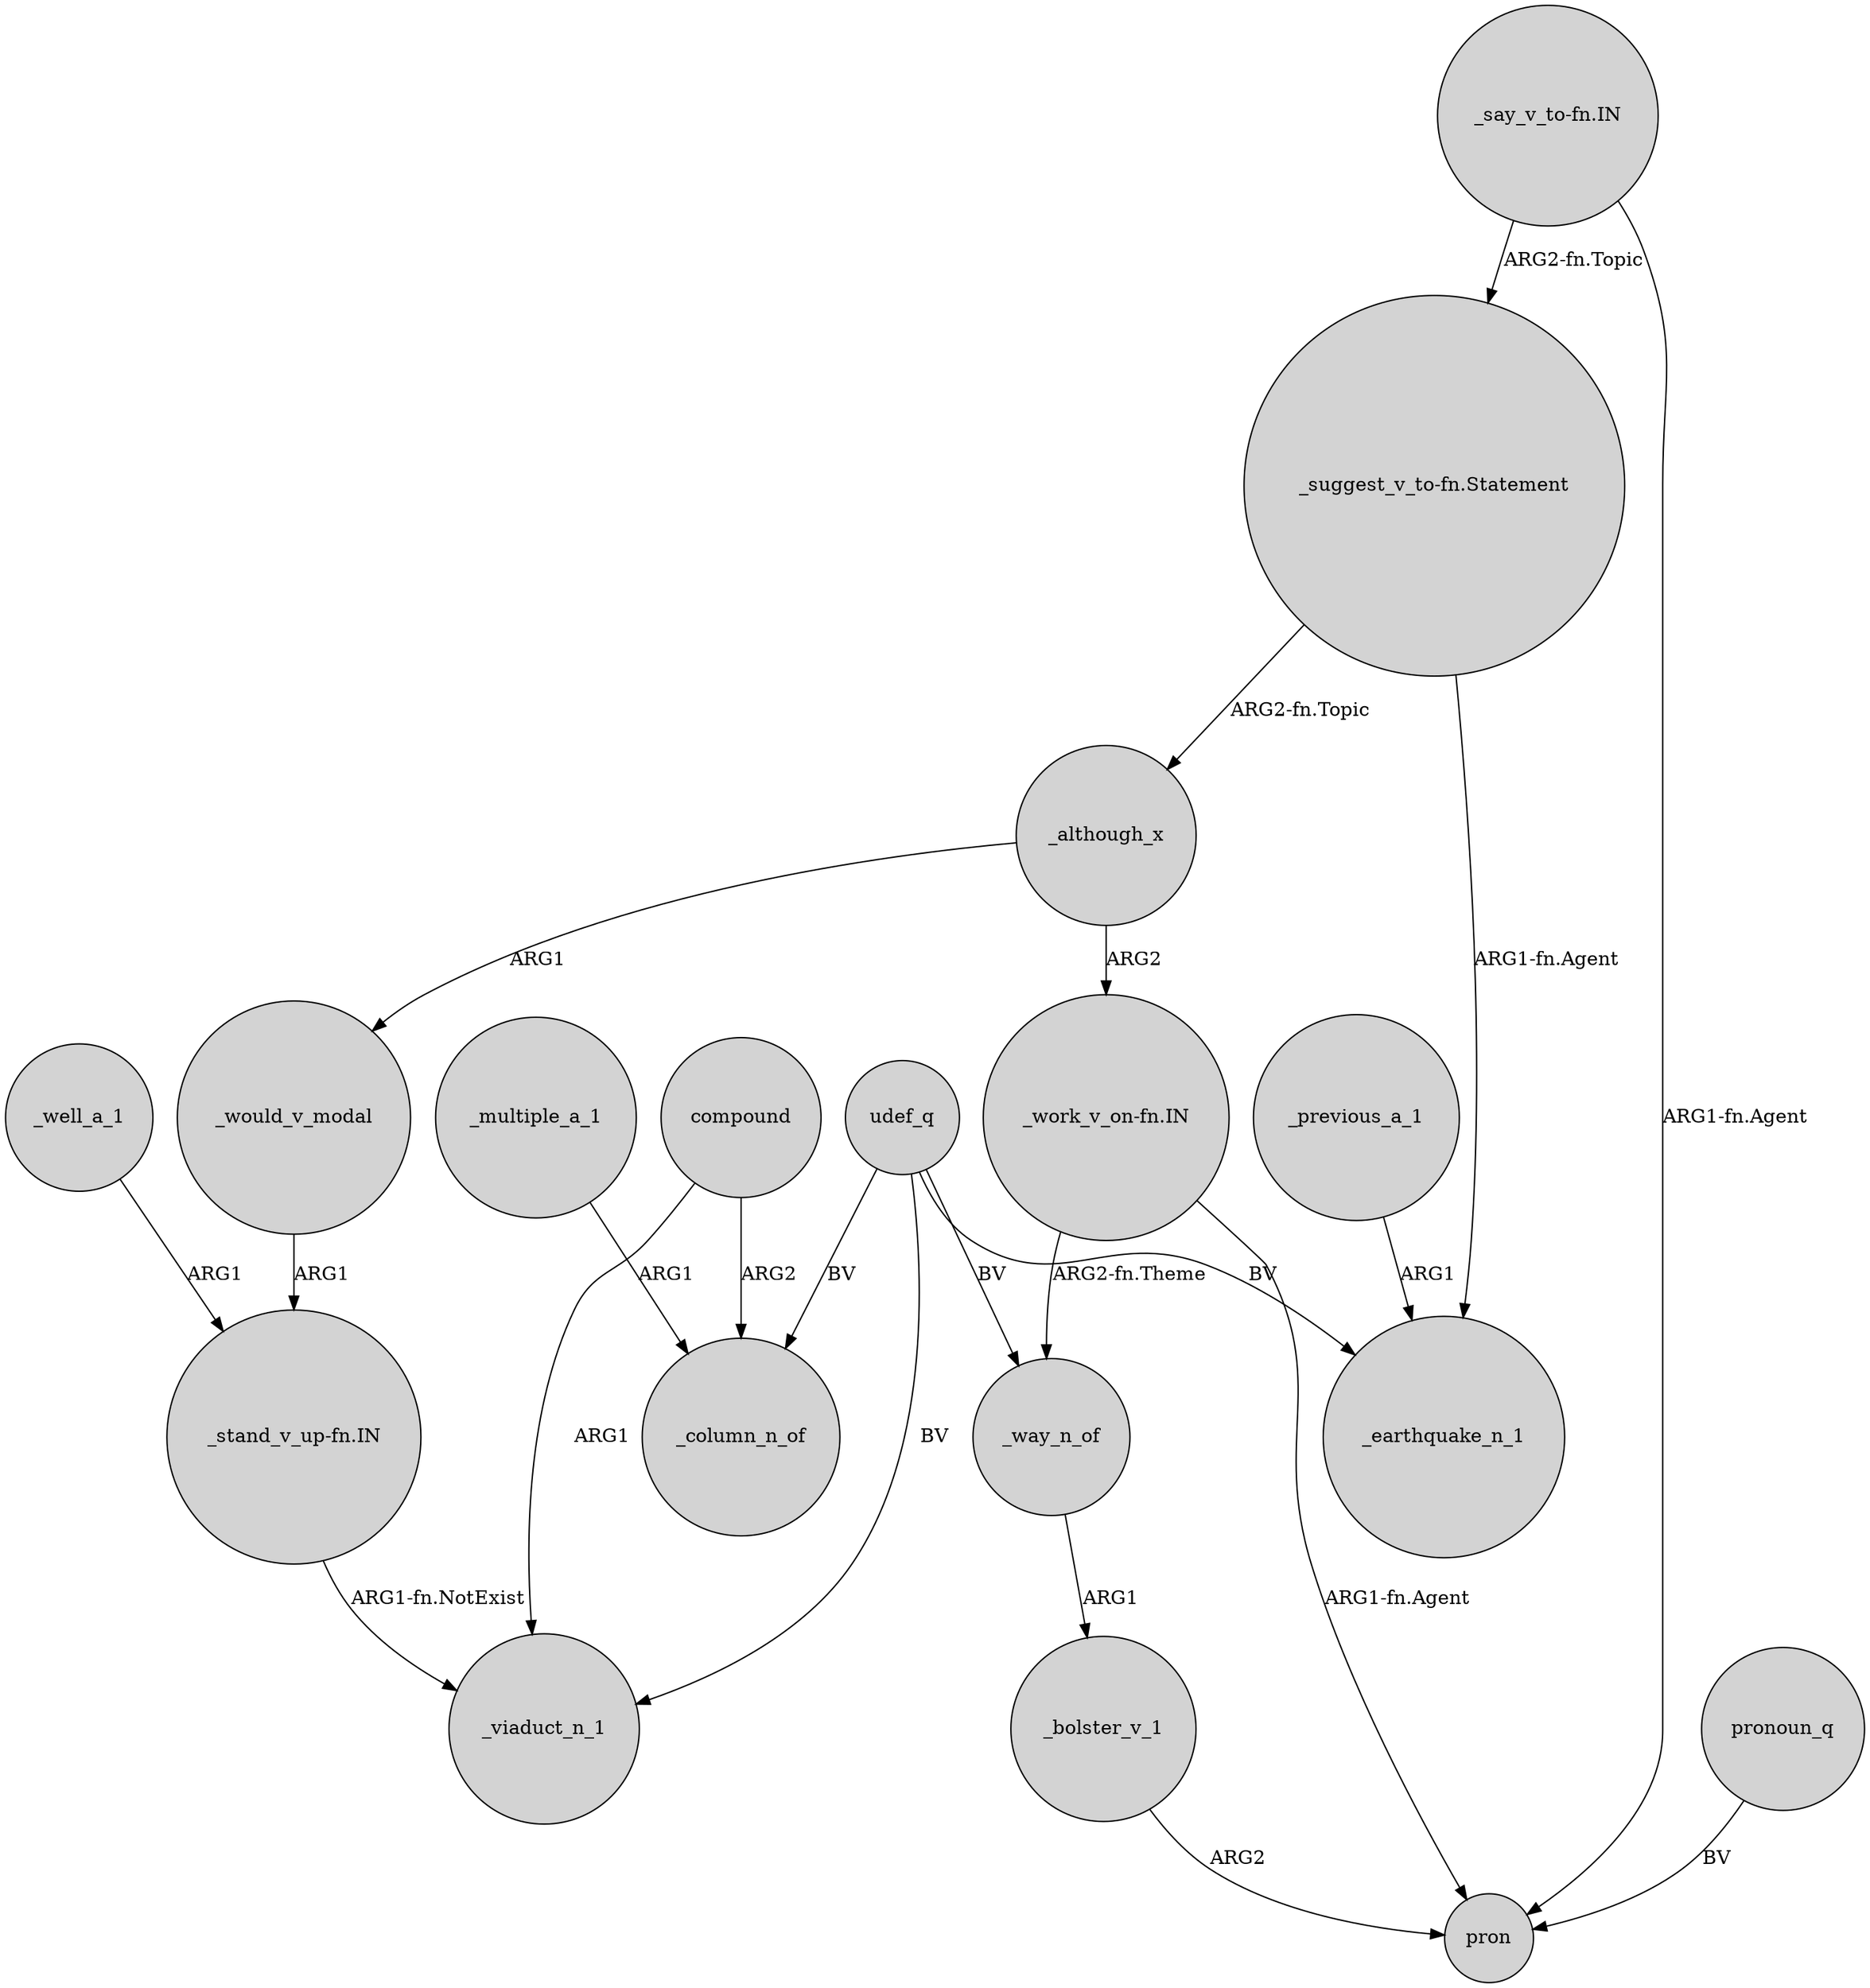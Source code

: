 digraph {
	node [shape=circle style=filled]
	compound -> _column_n_of [label=ARG2]
	"_say_v_to-fn.IN" -> "_suggest_v_to-fn.Statement" [label="ARG2-fn.Topic"]
	_although_x -> "_work_v_on-fn.IN" [label=ARG2]
	udef_q -> _way_n_of [label=BV]
	_would_v_modal -> "_stand_v_up-fn.IN" [label=ARG1]
	udef_q -> _viaduct_n_1 [label=BV]
	"_work_v_on-fn.IN" -> pron [label="ARG1-fn.Agent"]
	_although_x -> _would_v_modal [label=ARG1]
	_way_n_of -> _bolster_v_1 [label=ARG1]
	pronoun_q -> pron [label=BV]
	_bolster_v_1 -> pron [label=ARG2]
	"_stand_v_up-fn.IN" -> _viaduct_n_1 [label="ARG1-fn.NotExist"]
	"_suggest_v_to-fn.Statement" -> _although_x [label="ARG2-fn.Topic"]
	"_work_v_on-fn.IN" -> _way_n_of [label="ARG2-fn.Theme"]
	_well_a_1 -> "_stand_v_up-fn.IN" [label=ARG1]
	"_suggest_v_to-fn.Statement" -> _earthquake_n_1 [label="ARG1-fn.Agent"]
	"_say_v_to-fn.IN" -> pron [label="ARG1-fn.Agent"]
	udef_q -> _column_n_of [label=BV]
	_previous_a_1 -> _earthquake_n_1 [label=ARG1]
	compound -> _viaduct_n_1 [label=ARG1]
	_multiple_a_1 -> _column_n_of [label=ARG1]
	udef_q -> _earthquake_n_1 [label=BV]
}
